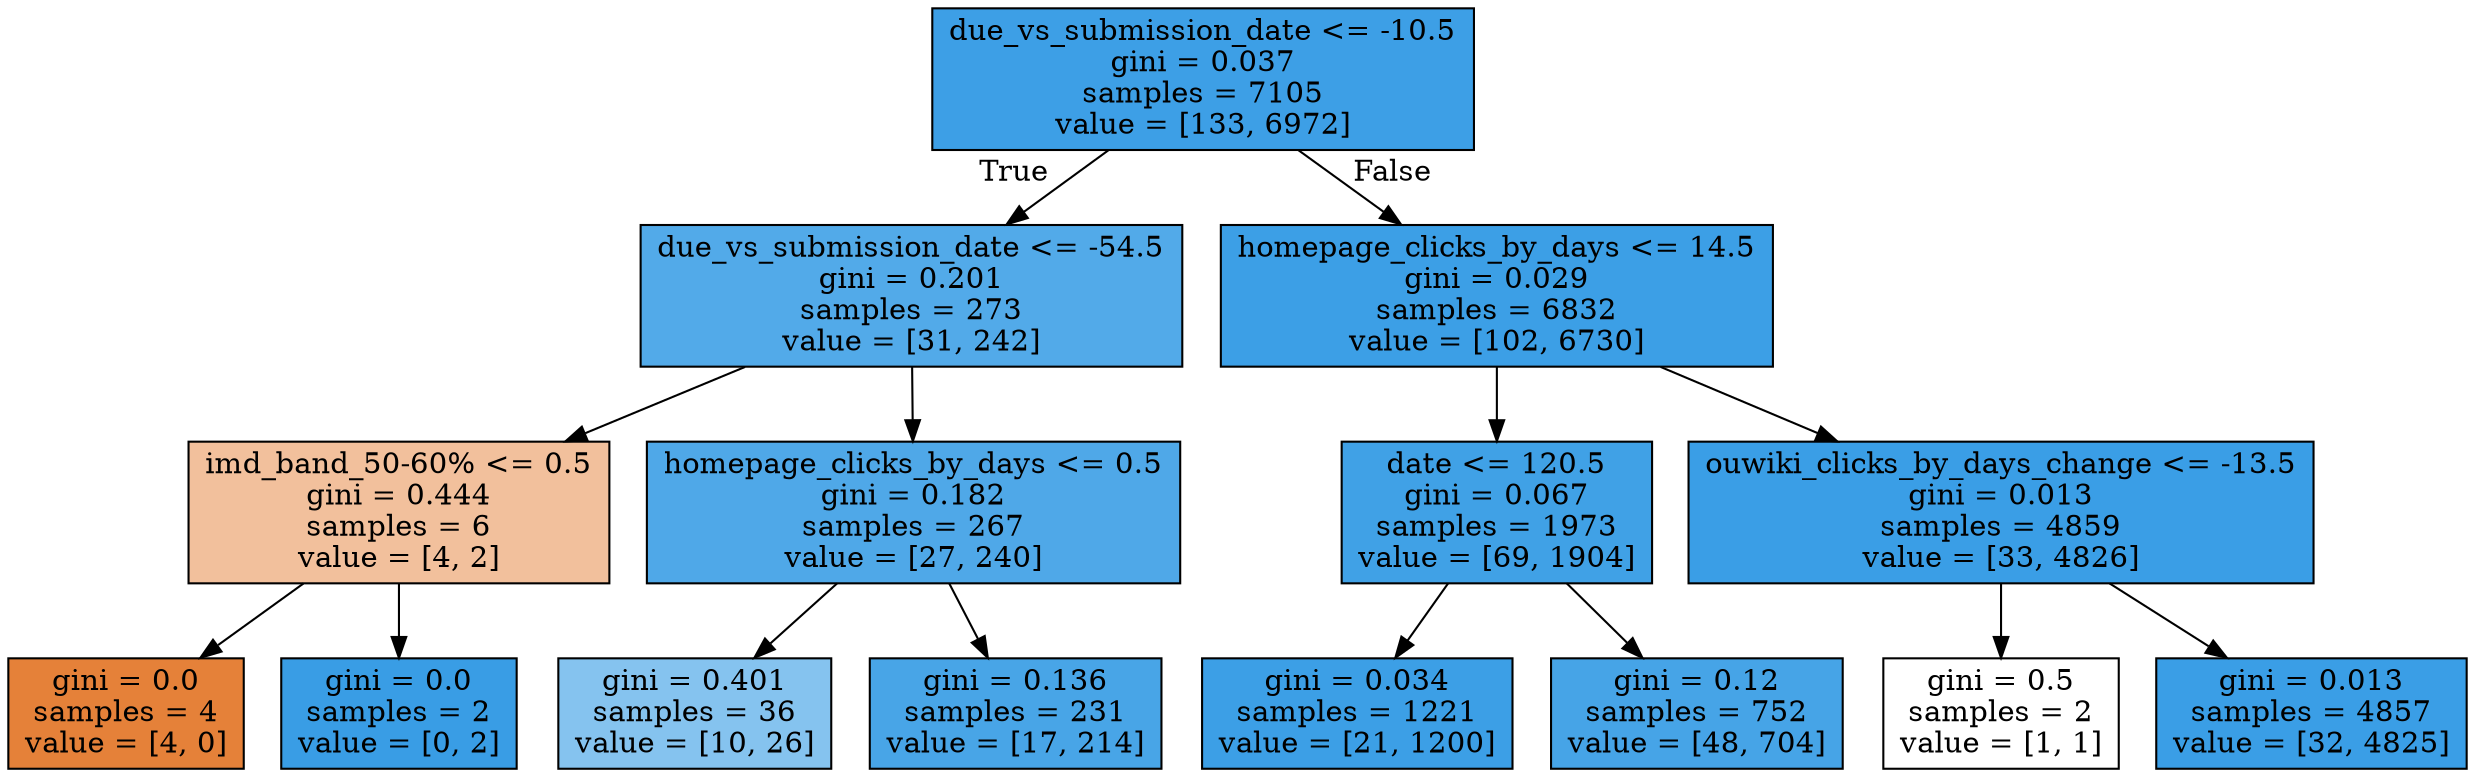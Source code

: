 digraph Tree {
node [shape=box, style="filled", color="black"] ;
0 [label="due_vs_submission_date <= -10.5\ngini = 0.037\nsamples = 7105\nvalue = [133, 6972]", fillcolor="#399de5fa"] ;
1 [label="due_vs_submission_date <= -54.5\ngini = 0.201\nsamples = 273\nvalue = [31, 242]", fillcolor="#399de5de"] ;
0 -> 1 [labeldistance=2.5, labelangle=45, headlabel="True"] ;
2 [label="imd_band_50-60% <= 0.5\ngini = 0.444\nsamples = 6\nvalue = [4, 2]", fillcolor="#e581397f"] ;
1 -> 2 ;
3 [label="gini = 0.0\nsamples = 4\nvalue = [4, 0]", fillcolor="#e58139ff"] ;
2 -> 3 ;
4 [label="gini = 0.0\nsamples = 2\nvalue = [0, 2]", fillcolor="#399de5ff"] ;
2 -> 4 ;
5 [label="homepage_clicks_by_days <= 0.5\ngini = 0.182\nsamples = 267\nvalue = [27, 240]", fillcolor="#399de5e2"] ;
1 -> 5 ;
6 [label="gini = 0.401\nsamples = 36\nvalue = [10, 26]", fillcolor="#399de59d"] ;
5 -> 6 ;
7 [label="gini = 0.136\nsamples = 231\nvalue = [17, 214]", fillcolor="#399de5eb"] ;
5 -> 7 ;
8 [label="homepage_clicks_by_days <= 14.5\ngini = 0.029\nsamples = 6832\nvalue = [102, 6730]", fillcolor="#399de5fb"] ;
0 -> 8 [labeldistance=2.5, labelangle=-45, headlabel="False"] ;
9 [label="date <= 120.5\ngini = 0.067\nsamples = 1973\nvalue = [69, 1904]", fillcolor="#399de5f6"] ;
8 -> 9 ;
10 [label="gini = 0.034\nsamples = 1221\nvalue = [21, 1200]", fillcolor="#399de5fb"] ;
9 -> 10 ;
11 [label="gini = 0.12\nsamples = 752\nvalue = [48, 704]", fillcolor="#399de5ee"] ;
9 -> 11 ;
12 [label="ouwiki_clicks_by_days_change <= -13.5\ngini = 0.013\nsamples = 4859\nvalue = [33, 4826]", fillcolor="#399de5fd"] ;
8 -> 12 ;
13 [label="gini = 0.5\nsamples = 2\nvalue = [1, 1]", fillcolor="#e5813900"] ;
12 -> 13 ;
14 [label="gini = 0.013\nsamples = 4857\nvalue = [32, 4825]", fillcolor="#399de5fd"] ;
12 -> 14 ;
}